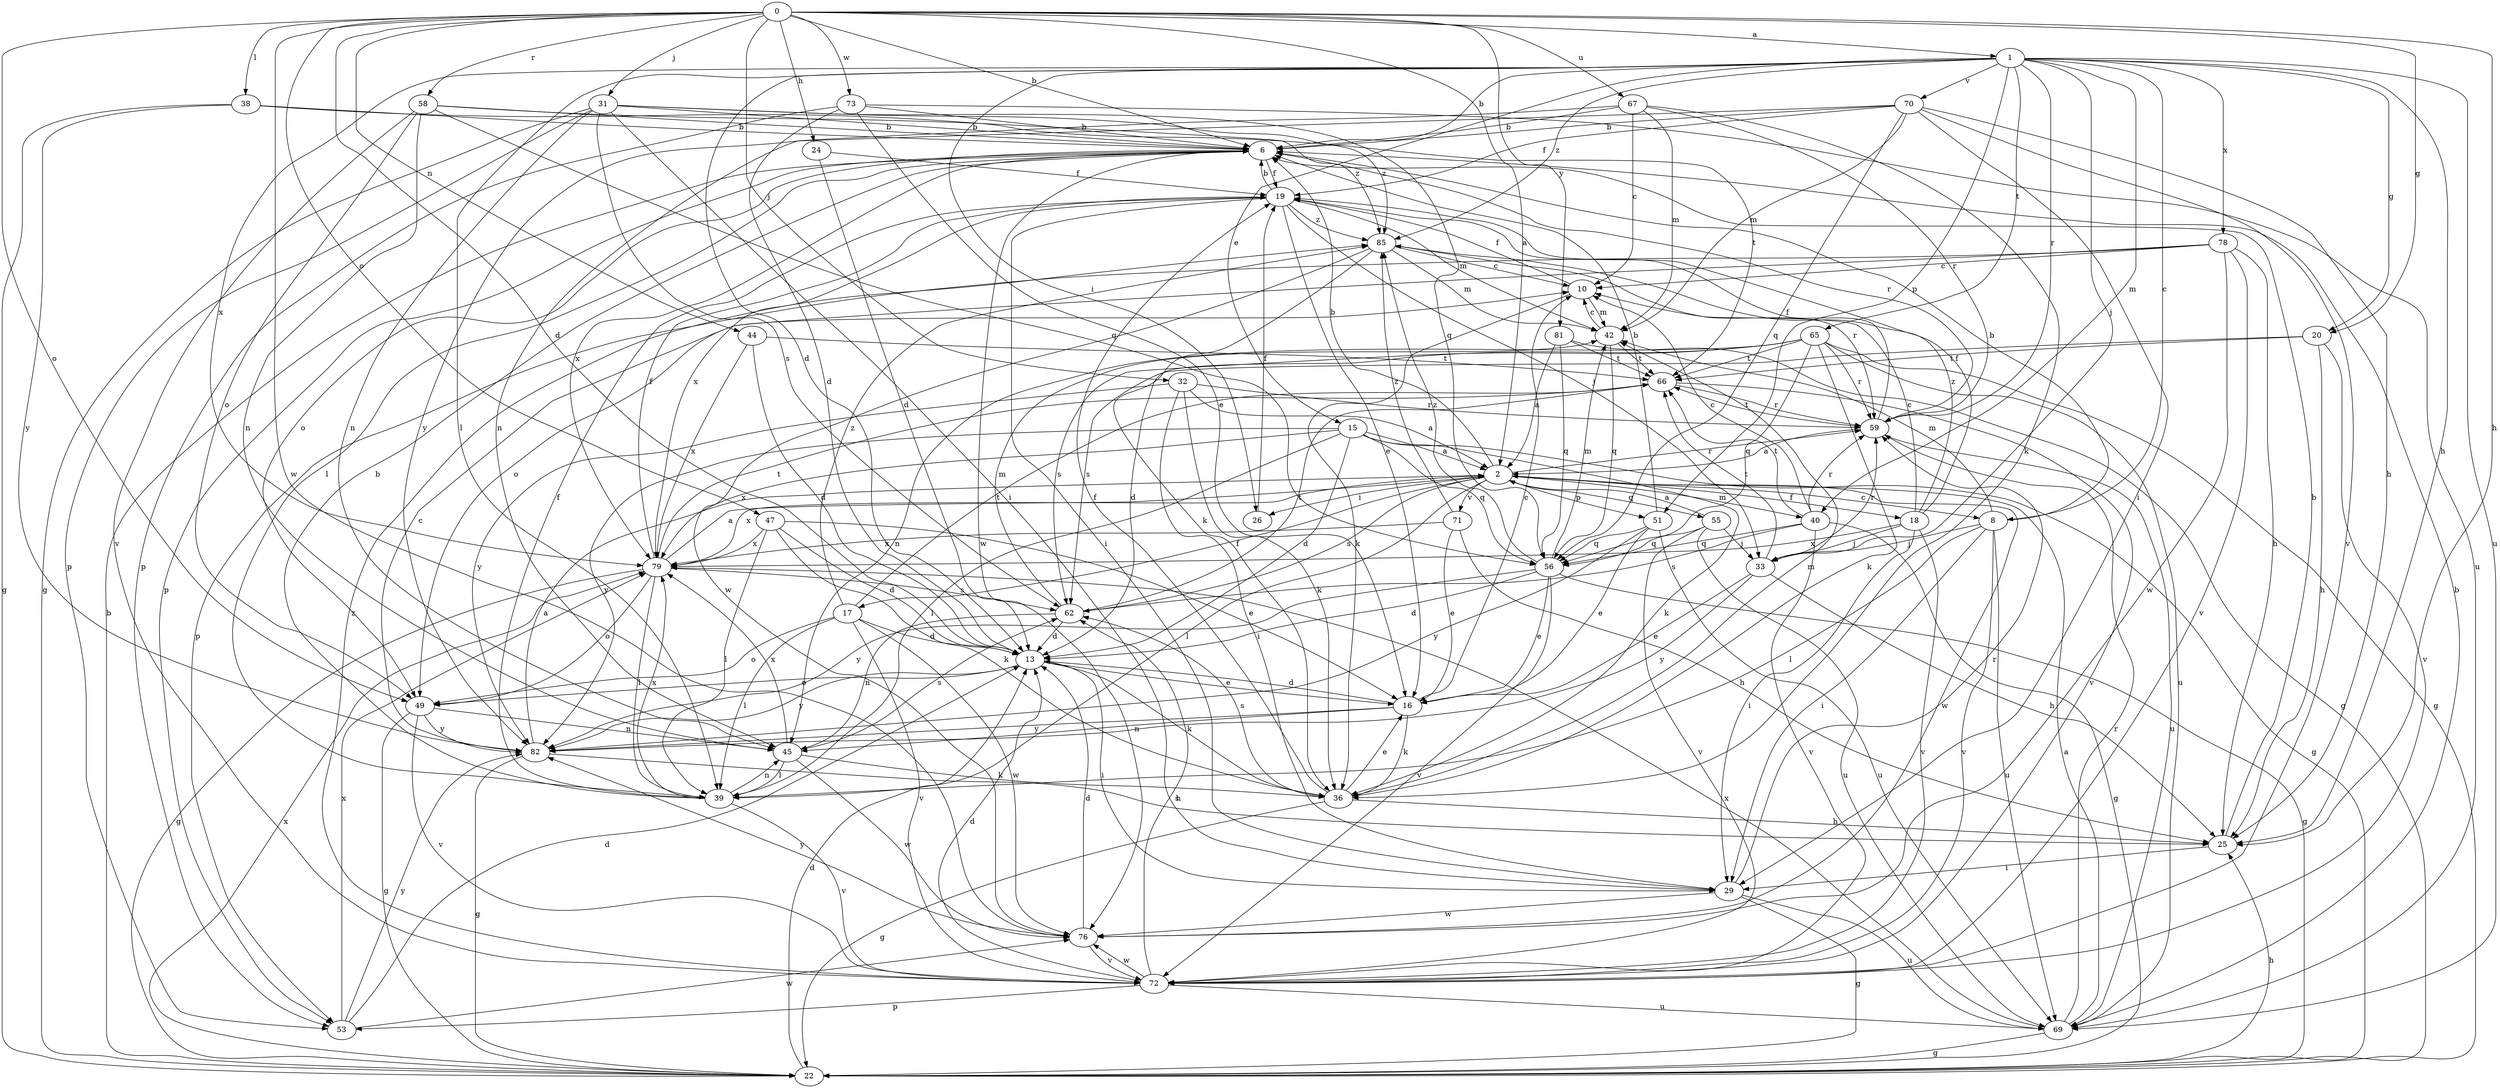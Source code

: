 strict digraph  {
0;
1;
2;
6;
8;
10;
13;
15;
16;
17;
18;
19;
20;
22;
24;
25;
26;
29;
31;
32;
33;
36;
38;
39;
40;
42;
44;
45;
47;
49;
51;
53;
55;
56;
58;
59;
62;
65;
66;
67;
69;
70;
71;
72;
73;
76;
78;
79;
81;
82;
85;
0 -> 1  [label=a];
0 -> 2  [label=a];
0 -> 6  [label=b];
0 -> 13  [label=d];
0 -> 20  [label=g];
0 -> 24  [label=h];
0 -> 25  [label=h];
0 -> 31  [label=j];
0 -> 32  [label=j];
0 -> 38  [label=l];
0 -> 44  [label=n];
0 -> 47  [label=o];
0 -> 49  [label=o];
0 -> 58  [label=r];
0 -> 67  [label=u];
0 -> 73  [label=w];
0 -> 76  [label=w];
0 -> 81  [label=y];
1 -> 6  [label=b];
1 -> 8  [label=c];
1 -> 13  [label=d];
1 -> 15  [label=e];
1 -> 20  [label=g];
1 -> 25  [label=h];
1 -> 26  [label=i];
1 -> 33  [label=j];
1 -> 39  [label=l];
1 -> 40  [label=m];
1 -> 51  [label=p];
1 -> 59  [label=r];
1 -> 65  [label=t];
1 -> 69  [label=u];
1 -> 70  [label=v];
1 -> 78  [label=x];
1 -> 79  [label=x];
1 -> 85  [label=z];
2 -> 6  [label=b];
2 -> 8  [label=c];
2 -> 17  [label=f];
2 -> 18  [label=f];
2 -> 26  [label=i];
2 -> 39  [label=l];
2 -> 40  [label=m];
2 -> 51  [label=p];
2 -> 55  [label=q];
2 -> 59  [label=r];
2 -> 62  [label=s];
2 -> 71  [label=v];
2 -> 76  [label=w];
2 -> 79  [label=x];
6 -> 19  [label=f];
6 -> 39  [label=l];
6 -> 49  [label=o];
6 -> 53  [label=p];
6 -> 59  [label=r];
6 -> 76  [label=w];
6 -> 79  [label=x];
8 -> 6  [label=b];
8 -> 29  [label=i];
8 -> 33  [label=j];
8 -> 39  [label=l];
8 -> 42  [label=m];
8 -> 69  [label=u];
8 -> 72  [label=v];
10 -> 19  [label=f];
10 -> 36  [label=k];
10 -> 42  [label=m];
13 -> 16  [label=e];
13 -> 29  [label=i];
13 -> 36  [label=k];
13 -> 49  [label=o];
13 -> 82  [label=y];
15 -> 2  [label=a];
15 -> 13  [label=d];
15 -> 22  [label=g];
15 -> 36  [label=k];
15 -> 39  [label=l];
15 -> 56  [label=q];
15 -> 79  [label=x];
15 -> 82  [label=y];
16 -> 10  [label=c];
16 -> 13  [label=d];
16 -> 36  [label=k];
16 -> 45  [label=n];
16 -> 82  [label=y];
17 -> 13  [label=d];
17 -> 39  [label=l];
17 -> 49  [label=o];
17 -> 66  [label=t];
17 -> 72  [label=v];
17 -> 76  [label=w];
17 -> 85  [label=z];
18 -> 10  [label=c];
18 -> 19  [label=f];
18 -> 29  [label=i];
18 -> 33  [label=j];
18 -> 72  [label=v];
18 -> 79  [label=x];
18 -> 85  [label=z];
19 -> 6  [label=b];
19 -> 16  [label=e];
19 -> 29  [label=i];
19 -> 33  [label=j];
19 -> 42  [label=m];
19 -> 79  [label=x];
19 -> 85  [label=z];
20 -> 25  [label=h];
20 -> 62  [label=s];
20 -> 66  [label=t];
20 -> 72  [label=v];
22 -> 6  [label=b];
22 -> 13  [label=d];
22 -> 25  [label=h];
22 -> 79  [label=x];
24 -> 13  [label=d];
24 -> 19  [label=f];
25 -> 6  [label=b];
25 -> 29  [label=i];
26 -> 19  [label=f];
29 -> 22  [label=g];
29 -> 59  [label=r];
29 -> 69  [label=u];
29 -> 76  [label=w];
31 -> 6  [label=b];
31 -> 22  [label=g];
31 -> 29  [label=i];
31 -> 45  [label=n];
31 -> 53  [label=p];
31 -> 56  [label=q];
31 -> 62  [label=s];
31 -> 85  [label=z];
32 -> 2  [label=a];
32 -> 29  [label=i];
32 -> 36  [label=k];
32 -> 59  [label=r];
32 -> 82  [label=y];
33 -> 16  [label=e];
33 -> 25  [label=h];
33 -> 59  [label=r];
33 -> 66  [label=t];
33 -> 82  [label=y];
36 -> 16  [label=e];
36 -> 19  [label=f];
36 -> 22  [label=g];
36 -> 25  [label=h];
36 -> 42  [label=m];
36 -> 62  [label=s];
38 -> 6  [label=b];
38 -> 22  [label=g];
38 -> 66  [label=t];
38 -> 82  [label=y];
39 -> 6  [label=b];
39 -> 19  [label=f];
39 -> 45  [label=n];
39 -> 72  [label=v];
39 -> 79  [label=x];
40 -> 10  [label=c];
40 -> 22  [label=g];
40 -> 56  [label=q];
40 -> 59  [label=r];
40 -> 62  [label=s];
40 -> 66  [label=t];
40 -> 72  [label=v];
42 -> 10  [label=c];
42 -> 56  [label=q];
42 -> 66  [label=t];
44 -> 13  [label=d];
44 -> 66  [label=t];
44 -> 79  [label=x];
45 -> 36  [label=k];
45 -> 39  [label=l];
45 -> 62  [label=s];
45 -> 76  [label=w];
45 -> 79  [label=x];
47 -> 13  [label=d];
47 -> 16  [label=e];
47 -> 36  [label=k];
47 -> 39  [label=l];
47 -> 79  [label=x];
49 -> 22  [label=g];
49 -> 45  [label=n];
49 -> 72  [label=v];
49 -> 82  [label=y];
51 -> 6  [label=b];
51 -> 16  [label=e];
51 -> 56  [label=q];
51 -> 69  [label=u];
51 -> 82  [label=y];
53 -> 13  [label=d];
53 -> 76  [label=w];
53 -> 79  [label=x];
53 -> 82  [label=y];
55 -> 2  [label=a];
55 -> 33  [label=j];
55 -> 56  [label=q];
55 -> 69  [label=u];
55 -> 72  [label=v];
56 -> 13  [label=d];
56 -> 16  [label=e];
56 -> 22  [label=g];
56 -> 42  [label=m];
56 -> 72  [label=v];
56 -> 82  [label=y];
56 -> 85  [label=z];
58 -> 6  [label=b];
58 -> 45  [label=n];
58 -> 49  [label=o];
58 -> 56  [label=q];
58 -> 72  [label=v];
58 -> 85  [label=z];
59 -> 2  [label=a];
59 -> 19  [label=f];
59 -> 66  [label=t];
59 -> 69  [label=u];
62 -> 13  [label=d];
62 -> 42  [label=m];
62 -> 45  [label=n];
62 -> 66  [label=t];
65 -> 13  [label=d];
65 -> 22  [label=g];
65 -> 36  [label=k];
65 -> 45  [label=n];
65 -> 56  [label=q];
65 -> 59  [label=r];
65 -> 62  [label=s];
65 -> 66  [label=t];
65 -> 69  [label=u];
66 -> 59  [label=r];
66 -> 72  [label=v];
67 -> 6  [label=b];
67 -> 10  [label=c];
67 -> 36  [label=k];
67 -> 42  [label=m];
67 -> 45  [label=n];
67 -> 59  [label=r];
69 -> 2  [label=a];
69 -> 6  [label=b];
69 -> 22  [label=g];
69 -> 59  [label=r];
69 -> 79  [label=x];
70 -> 6  [label=b];
70 -> 19  [label=f];
70 -> 25  [label=h];
70 -> 29  [label=i];
70 -> 42  [label=m];
70 -> 56  [label=q];
70 -> 72  [label=v];
70 -> 82  [label=y];
71 -> 16  [label=e];
71 -> 25  [label=h];
71 -> 79  [label=x];
71 -> 85  [label=z];
72 -> 13  [label=d];
72 -> 53  [label=p];
72 -> 62  [label=s];
72 -> 69  [label=u];
72 -> 76  [label=w];
72 -> 85  [label=z];
73 -> 6  [label=b];
73 -> 13  [label=d];
73 -> 16  [label=e];
73 -> 53  [label=p];
73 -> 69  [label=u];
76 -> 13  [label=d];
76 -> 72  [label=v];
76 -> 82  [label=y];
78 -> 10  [label=c];
78 -> 25  [label=h];
78 -> 49  [label=o];
78 -> 53  [label=p];
78 -> 72  [label=v];
78 -> 76  [label=w];
79 -> 2  [label=a];
79 -> 19  [label=f];
79 -> 22  [label=g];
79 -> 39  [label=l];
79 -> 49  [label=o];
79 -> 62  [label=s];
79 -> 66  [label=t];
81 -> 2  [label=a];
81 -> 22  [label=g];
81 -> 56  [label=q];
81 -> 66  [label=t];
82 -> 2  [label=a];
82 -> 10  [label=c];
82 -> 22  [label=g];
82 -> 25  [label=h];
85 -> 10  [label=c];
85 -> 36  [label=k];
85 -> 42  [label=m];
85 -> 59  [label=r];
85 -> 76  [label=w];
}
